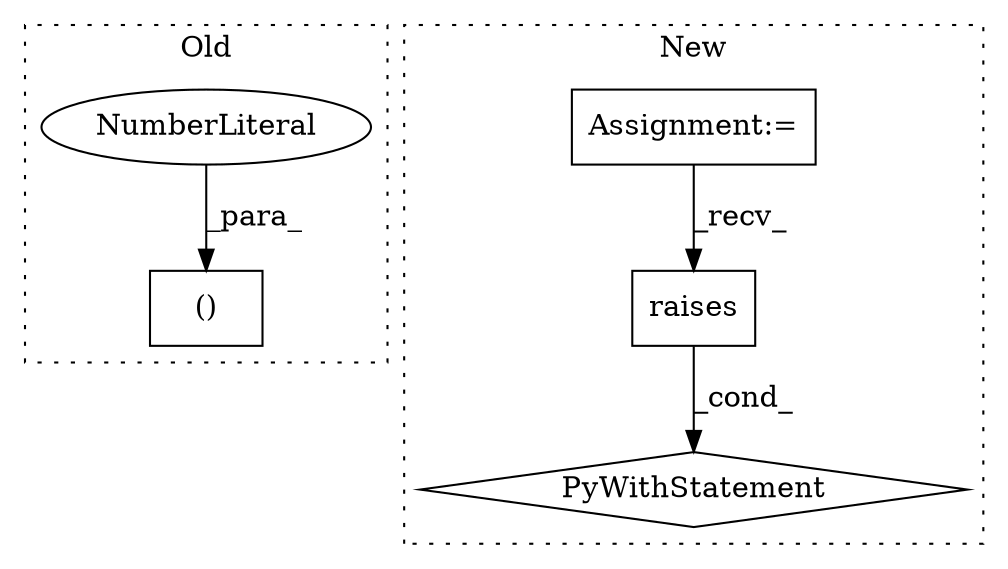 digraph G {
subgraph cluster0 {
1 [label="()" a="106" s="3212" l="28" shape="box"];
4 [label="NumberLiteral" a="34" s="3239" l="1" shape="ellipse"];
label = "Old";
style="dotted";
}
subgraph cluster1 {
2 [label="raises" a="32" s="3280,3297" l="7,1" shape="box"];
3 [label="PyWithStatement" a="104" s="3263,3298" l="10,2" shape="diamond"];
5 [label="Assignment:=" a="7" s="3064" l="6" shape="box"];
label = "New";
style="dotted";
}
2 -> 3 [label="_cond_"];
4 -> 1 [label="_para_"];
5 -> 2 [label="_recv_"];
}